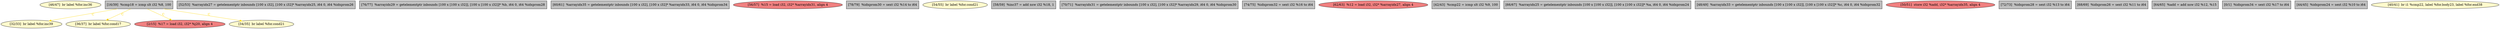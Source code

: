 
digraph G {


node1466 [fillcolor=lemonchiffon,label="[46/47]  br label %for.inc36",shape=ellipse,style=filled ]
node1465 [fillcolor=lemonchiffon,label="[32/33]  br label %for.inc39",shape=ellipse,style=filled ]
node1464 [fillcolor=grey,label="[52/53]  %arrayidx27 = getelementptr inbounds [100 x i32], [100 x i32]* %arrayidx25, i64 0, i64 %idxprom26",shape=rectangle,style=filled ]
node1463 [fillcolor=grey,label="[76/77]  %arrayidx29 = getelementptr inbounds [100 x [100 x i32]], [100 x [100 x i32]]* %b, i64 0, i64 %idxprom28",shape=rectangle,style=filled ]
node1460 [fillcolor=grey,label="[60/61]  %arrayidx35 = getelementptr inbounds [100 x i32], [100 x i32]* %arrayidx33, i64 0, i64 %idxprom34",shape=rectangle,style=filled ]
node1446 [fillcolor=lightcoral,label="[56/57]  %15 = load i32, i32* %arrayidx31, align 4",shape=ellipse,style=filled ]
node1445 [fillcolor=lemonchiffon,label="[36/37]  br label %for.cond17",shape=ellipse,style=filled ]
node1456 [fillcolor=lightcoral,label="[2/15]  %17 = load i32, i32* %j20, align 4",shape=ellipse,style=filled ]
node1457 [fillcolor=grey,label="[78/79]  %idxprom30 = sext i32 %14 to i64",shape=rectangle,style=filled ]
node1444 [fillcolor=lemonchiffon,label="[54/55]  br label %for.cond21",shape=ellipse,style=filled ]
node1447 [fillcolor=grey,label="[58/59]  %inc37 = add nsw i32 %18, 1",shape=rectangle,style=filled ]
node1461 [fillcolor=grey,label="[70/71]  %arrayidx31 = getelementptr inbounds [100 x i32], [100 x i32]* %arrayidx29, i64 0, i64 %idxprom30",shape=rectangle,style=filled ]
node1459 [fillcolor=grey,label="[74/75]  %idxprom32 = sext i32 %16 to i64",shape=rectangle,style=filled ]
node1448 [fillcolor=lightcoral,label="[62/63]  %12 = load i32, i32* %arrayidx27, align 4",shape=ellipse,style=filled ]
node1449 [fillcolor=grey,label="[42/43]  %cmp22 = icmp slt i32 %9, 100",shape=rectangle,style=filled ]
node1467 [fillcolor=grey,label="[66/67]  %arrayidx25 = getelementptr inbounds [100 x [100 x i32]], [100 x [100 x i32]]* %a, i64 0, i64 %idxprom24",shape=rectangle,style=filled ]
node1442 [fillcolor=grey,label="[48/49]  %arrayidx33 = getelementptr inbounds [100 x [100 x i32]], [100 x [100 x i32]]* %c, i64 0, i64 %idxprom32",shape=rectangle,style=filled ]
node1450 [fillcolor=lightcoral,label="[50/51]  store i32 %add, i32* %arrayidx35, align 4",shape=ellipse,style=filled ]
node1458 [fillcolor=grey,label="[72/73]  %idxprom28 = sext i32 %13 to i64",shape=rectangle,style=filled ]
node1452 [fillcolor=grey,label="[68/69]  %idxprom26 = sext i32 %11 to i64",shape=rectangle,style=filled ]
node1451 [fillcolor=grey,label="[64/65]  %add = add nsw i32 %12, %15",shape=rectangle,style=filled ]
node1443 [fillcolor=grey,label="[16/39]  %cmp18 = icmp slt i32 %8, 100",shape=rectangle,style=filled ]
node1455 [fillcolor=grey,label="[0/1]  %idxprom34 = sext i32 %17 to i64",shape=rectangle,style=filled ]
node1454 [fillcolor=lemonchiffon,label="[34/35]  br label %for.cond21",shape=ellipse,style=filled ]
node1462 [fillcolor=grey,label="[44/45]  %idxprom24 = sext i32 %10 to i64",shape=rectangle,style=filled ]
node1453 [fillcolor=lemonchiffon,label="[40/41]  br i1 %cmp22, label %for.body23, label %for.end38",shape=ellipse,style=filled ]

node1443->node1445 [style=solid,color=gold,label="C",penwidth=1.0,fontcolor=gold ]
node1443->node1454 [style=solid,color=gold,label="C",penwidth=1.0,fontcolor=gold ]
node1443->node1465 [style=solid,color=gold,label="C",penwidth=1.0,fontcolor=gold ]
node1443->node1456 [style=solid,color=gold,label="C",penwidth=1.0,fontcolor=gold ]


}
